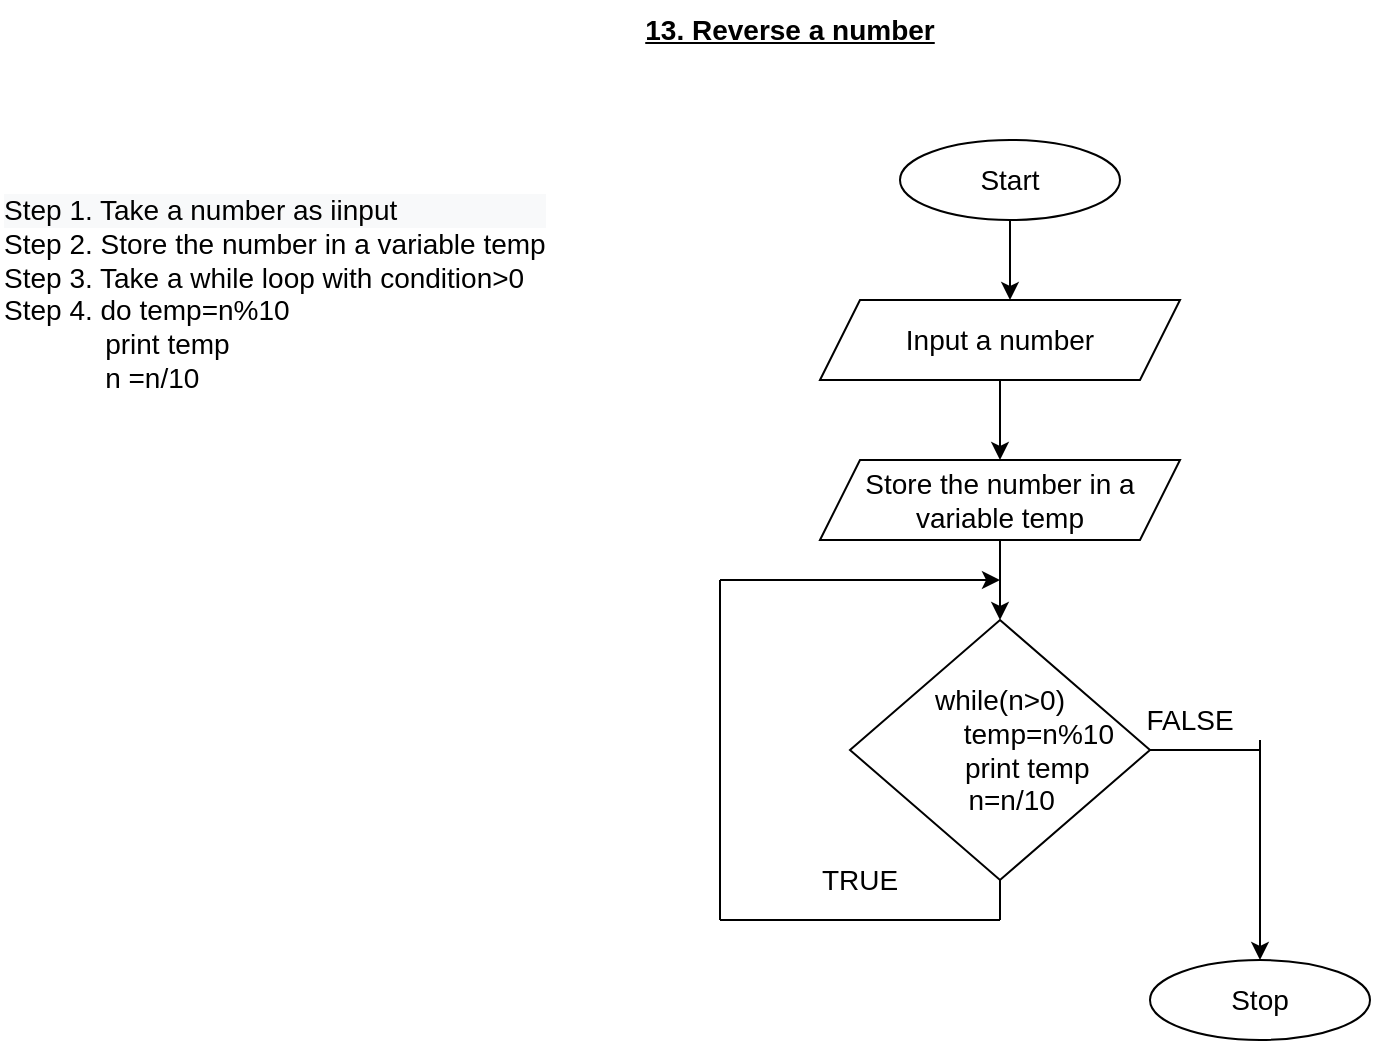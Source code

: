 <mxfile version="13.9.9" type="device"><diagram id="C5RBs43oDa-KdzZeNtuy" name="Page-1"><mxGraphModel dx="1024" dy="584" grid="1" gridSize="10" guides="1" tooltips="1" connect="1" arrows="1" fold="1" page="1" pageScale="1" pageWidth="827" pageHeight="1169" math="0" shadow="0"><root><mxCell id="WIyWlLk6GJQsqaUBKTNV-0"/><mxCell id="WIyWlLk6GJQsqaUBKTNV-1" parent="WIyWlLk6GJQsqaUBKTNV-0"/><mxCell id="cEUZUrcjeej5fd5JAv0o-0" value="&lt;font style=&quot;font-size: 14px&quot;&gt;Start&lt;/font&gt;" style="ellipse;whiteSpace=wrap;html=1;" vertex="1" parent="WIyWlLk6GJQsqaUBKTNV-1"><mxGeometry x="490" y="80" width="110" height="40" as="geometry"/></mxCell><mxCell id="cEUZUrcjeej5fd5JAv0o-1" value="" style="endArrow=classic;html=1;exitX=0.5;exitY=1;exitDx=0;exitDy=0;" edge="1" parent="WIyWlLk6GJQsqaUBKTNV-1" source="cEUZUrcjeej5fd5JAv0o-0"><mxGeometry width="50" height="50" relative="1" as="geometry"><mxPoint x="390" y="220" as="sourcePoint"/><mxPoint x="545" y="160" as="targetPoint"/></mxGeometry></mxCell><mxCell id="cEUZUrcjeej5fd5JAv0o-2" value="&lt;font style=&quot;font-size: 14px&quot;&gt;Input a number&lt;/font&gt;" style="shape=parallelogram;perimeter=parallelogramPerimeter;whiteSpace=wrap;html=1;fixedSize=1;" vertex="1" parent="WIyWlLk6GJQsqaUBKTNV-1"><mxGeometry x="450" y="160" width="180" height="40" as="geometry"/></mxCell><mxCell id="cEUZUrcjeej5fd5JAv0o-3" value="" style="endArrow=classic;html=1;exitX=0.5;exitY=1;exitDx=0;exitDy=0;" edge="1" parent="WIyWlLk6GJQsqaUBKTNV-1" source="cEUZUrcjeej5fd5JAv0o-2" target="cEUZUrcjeej5fd5JAv0o-4"><mxGeometry width="50" height="50" relative="1" as="geometry"><mxPoint x="390" y="220" as="sourcePoint"/><mxPoint x="540" y="240" as="targetPoint"/></mxGeometry></mxCell><mxCell id="cEUZUrcjeej5fd5JAv0o-4" value="&lt;font style=&quot;font-size: 14px&quot;&gt;Store the number in a variable temp&lt;/font&gt;" style="shape=parallelogram;perimeter=parallelogramPerimeter;whiteSpace=wrap;html=1;fixedSize=1;" vertex="1" parent="WIyWlLk6GJQsqaUBKTNV-1"><mxGeometry x="450" y="240" width="180" height="40" as="geometry"/></mxCell><mxCell id="cEUZUrcjeej5fd5JAv0o-5" value="" style="endArrow=classic;html=1;exitX=0.5;exitY=1;exitDx=0;exitDy=0;" edge="1" parent="WIyWlLk6GJQsqaUBKTNV-1" source="cEUZUrcjeej5fd5JAv0o-4"><mxGeometry width="50" height="50" relative="1" as="geometry"><mxPoint x="390" y="210" as="sourcePoint"/><mxPoint x="540" y="320" as="targetPoint"/></mxGeometry></mxCell><mxCell id="cEUZUrcjeej5fd5JAv0o-6" value="&lt;font style=&quot;font-size: 14px&quot;&gt;Stop&lt;/font&gt;" style="ellipse;whiteSpace=wrap;html=1;" vertex="1" parent="WIyWlLk6GJQsqaUBKTNV-1"><mxGeometry x="615" y="490" width="110" height="40" as="geometry"/></mxCell><mxCell id="cEUZUrcjeej5fd5JAv0o-7" value="&lt;span style=&quot;font-size: 14px&quot;&gt;while(n&amp;gt;0)&lt;/span&gt;&lt;br style=&quot;font-size: 14px&quot;&gt;&lt;span style=&quot;font-size: 14px&quot;&gt;&amp;nbsp; &amp;nbsp; &amp;nbsp; &amp;nbsp; &amp;nbsp; temp=n%10&lt;/span&gt;&lt;br style=&quot;font-size: 14px&quot;&gt;&lt;span style=&quot;font-size: 14px&quot;&gt;&amp;nbsp; &amp;nbsp; &amp;nbsp; &amp;nbsp;print temp&lt;/span&gt;&lt;br style=&quot;font-size: 14px&quot;&gt;&lt;span style=&quot;font-size: 14px&quot;&gt;&amp;nbsp; &amp;nbsp;n=n/10&lt;/span&gt;" style="rhombus;whiteSpace=wrap;html=1;align=center;" vertex="1" parent="WIyWlLk6GJQsqaUBKTNV-1"><mxGeometry x="465" y="320" width="150" height="130" as="geometry"/></mxCell><mxCell id="cEUZUrcjeej5fd5JAv0o-8" value="" style="endArrow=none;html=1;" edge="1" parent="WIyWlLk6GJQsqaUBKTNV-1"><mxGeometry width="50" height="50" relative="1" as="geometry"><mxPoint x="540" y="470" as="sourcePoint"/><mxPoint x="400" y="470" as="targetPoint"/></mxGeometry></mxCell><mxCell id="cEUZUrcjeej5fd5JAv0o-9" value="" style="endArrow=none;html=1;" edge="1" parent="WIyWlLk6GJQsqaUBKTNV-1"><mxGeometry width="50" height="50" relative="1" as="geometry"><mxPoint x="400" y="470" as="sourcePoint"/><mxPoint x="400" y="300" as="targetPoint"/></mxGeometry></mxCell><mxCell id="cEUZUrcjeej5fd5JAv0o-10" value="" style="endArrow=classic;html=1;" edge="1" parent="WIyWlLk6GJQsqaUBKTNV-1"><mxGeometry width="50" height="50" relative="1" as="geometry"><mxPoint x="400" y="300" as="sourcePoint"/><mxPoint x="540" y="300" as="targetPoint"/></mxGeometry></mxCell><mxCell id="cEUZUrcjeej5fd5JAv0o-11" value="" style="endArrow=none;html=1;exitX=0.5;exitY=1;exitDx=0;exitDy=0;" edge="1" parent="WIyWlLk6GJQsqaUBKTNV-1" source="cEUZUrcjeej5fd5JAv0o-7"><mxGeometry width="50" height="50" relative="1" as="geometry"><mxPoint x="390" y="300" as="sourcePoint"/><mxPoint x="540" y="470" as="targetPoint"/></mxGeometry></mxCell><mxCell id="cEUZUrcjeej5fd5JAv0o-12" value="" style="endArrow=none;html=1;exitX=1;exitY=0.5;exitDx=0;exitDy=0;" edge="1" parent="WIyWlLk6GJQsqaUBKTNV-1" source="cEUZUrcjeej5fd5JAv0o-7"><mxGeometry width="50" height="50" relative="1" as="geometry"><mxPoint x="390" y="300" as="sourcePoint"/><mxPoint x="670" y="385" as="targetPoint"/></mxGeometry></mxCell><mxCell id="cEUZUrcjeej5fd5JAv0o-13" value="" style="endArrow=classic;html=1;entryX=0.5;entryY=0;entryDx=0;entryDy=0;" edge="1" parent="WIyWlLk6GJQsqaUBKTNV-1" target="cEUZUrcjeej5fd5JAv0o-6"><mxGeometry width="50" height="50" relative="1" as="geometry"><mxPoint x="670" y="380" as="sourcePoint"/><mxPoint x="440" y="250" as="targetPoint"/></mxGeometry></mxCell><mxCell id="cEUZUrcjeej5fd5JAv0o-14" value="&lt;font style=&quot;font-size: 14px&quot;&gt;TRUE&lt;/font&gt;" style="text;html=1;strokeColor=none;fillColor=none;align=center;verticalAlign=middle;whiteSpace=wrap;rounded=0;" vertex="1" parent="WIyWlLk6GJQsqaUBKTNV-1"><mxGeometry x="450" y="440" width="40" height="20" as="geometry"/></mxCell><mxCell id="cEUZUrcjeej5fd5JAv0o-15" value="&lt;font style=&quot;font-size: 14px&quot;&gt;FALSE&lt;/font&gt;" style="text;html=1;strokeColor=none;fillColor=none;align=center;verticalAlign=middle;whiteSpace=wrap;rounded=0;" vertex="1" parent="WIyWlLk6GJQsqaUBKTNV-1"><mxGeometry x="615" y="360" width="40" height="20" as="geometry"/></mxCell><mxCell id="cEUZUrcjeej5fd5JAv0o-16" value="&lt;div style=&quot;color: rgb(0, 0, 0); font-family: helvetica; font-size: 12px; font-style: normal; font-weight: 400; letter-spacing: normal; text-indent: 0px; text-transform: none; word-spacing: 0px; background-color: rgb(248, 249, 250); text-align: left;&quot;&gt;&lt;span style=&quot;font-size: 14px&quot;&gt;Step 1. Take a number as iinput&lt;/span&gt;&lt;/div&gt;&lt;font style=&quot;color: rgb(0, 0, 0); font-family: helvetica; font-style: normal; font-weight: 400; letter-spacing: normal; text-align: center; text-indent: 0px; text-transform: none; word-spacing: 0px; background-color: rgb(248, 249, 250); font-size: 14px;&quot;&gt;&lt;div style=&quot;text-align: left&quot;&gt;&lt;span&gt;Step 2. Store the number in a variable temp&lt;/span&gt;&lt;/div&gt;&lt;div style=&quot;text-align: left&quot;&gt;&lt;span&gt;Step 3. Take a while loop with condition&amp;gt;0&lt;/span&gt;&lt;/div&gt;&lt;div style=&quot;text-align: left&quot;&gt;&lt;span&gt;Step 4. do temp=n%10&lt;/span&gt;&lt;/div&gt;&lt;div style=&quot;text-align: left&quot;&gt;&lt;span&gt;&amp;nbsp; &amp;nbsp; &amp;nbsp; &amp;nbsp; &amp;nbsp; &amp;nbsp; &amp;nbsp;print temp&lt;/span&gt;&lt;/div&gt;&lt;div style=&quot;text-align: left&quot;&gt;&lt;span&gt;&amp;nbsp; &amp;nbsp; &amp;nbsp; &amp;nbsp; &amp;nbsp; &amp;nbsp; &amp;nbsp;n =n/10&amp;nbsp;&lt;/span&gt;&lt;/div&gt;&lt;/font&gt;" style="text;whiteSpace=wrap;html=1;" vertex="1" parent="WIyWlLk6GJQsqaUBKTNV-1"><mxGeometry x="40" y="100" width="300" height="100" as="geometry"/></mxCell><mxCell id="cEUZUrcjeej5fd5JAv0o-18" value="&lt;font style=&quot;font-size: 14px&quot;&gt;&lt;b&gt;&lt;u&gt;13. Reverse a number&lt;/u&gt;&lt;/b&gt;&lt;/font&gt;" style="text;html=1;strokeColor=none;fillColor=none;align=center;verticalAlign=middle;whiteSpace=wrap;rounded=0;" vertex="1" parent="WIyWlLk6GJQsqaUBKTNV-1"><mxGeometry x="260" y="10" width="350" height="30" as="geometry"/></mxCell></root></mxGraphModel></diagram></mxfile>